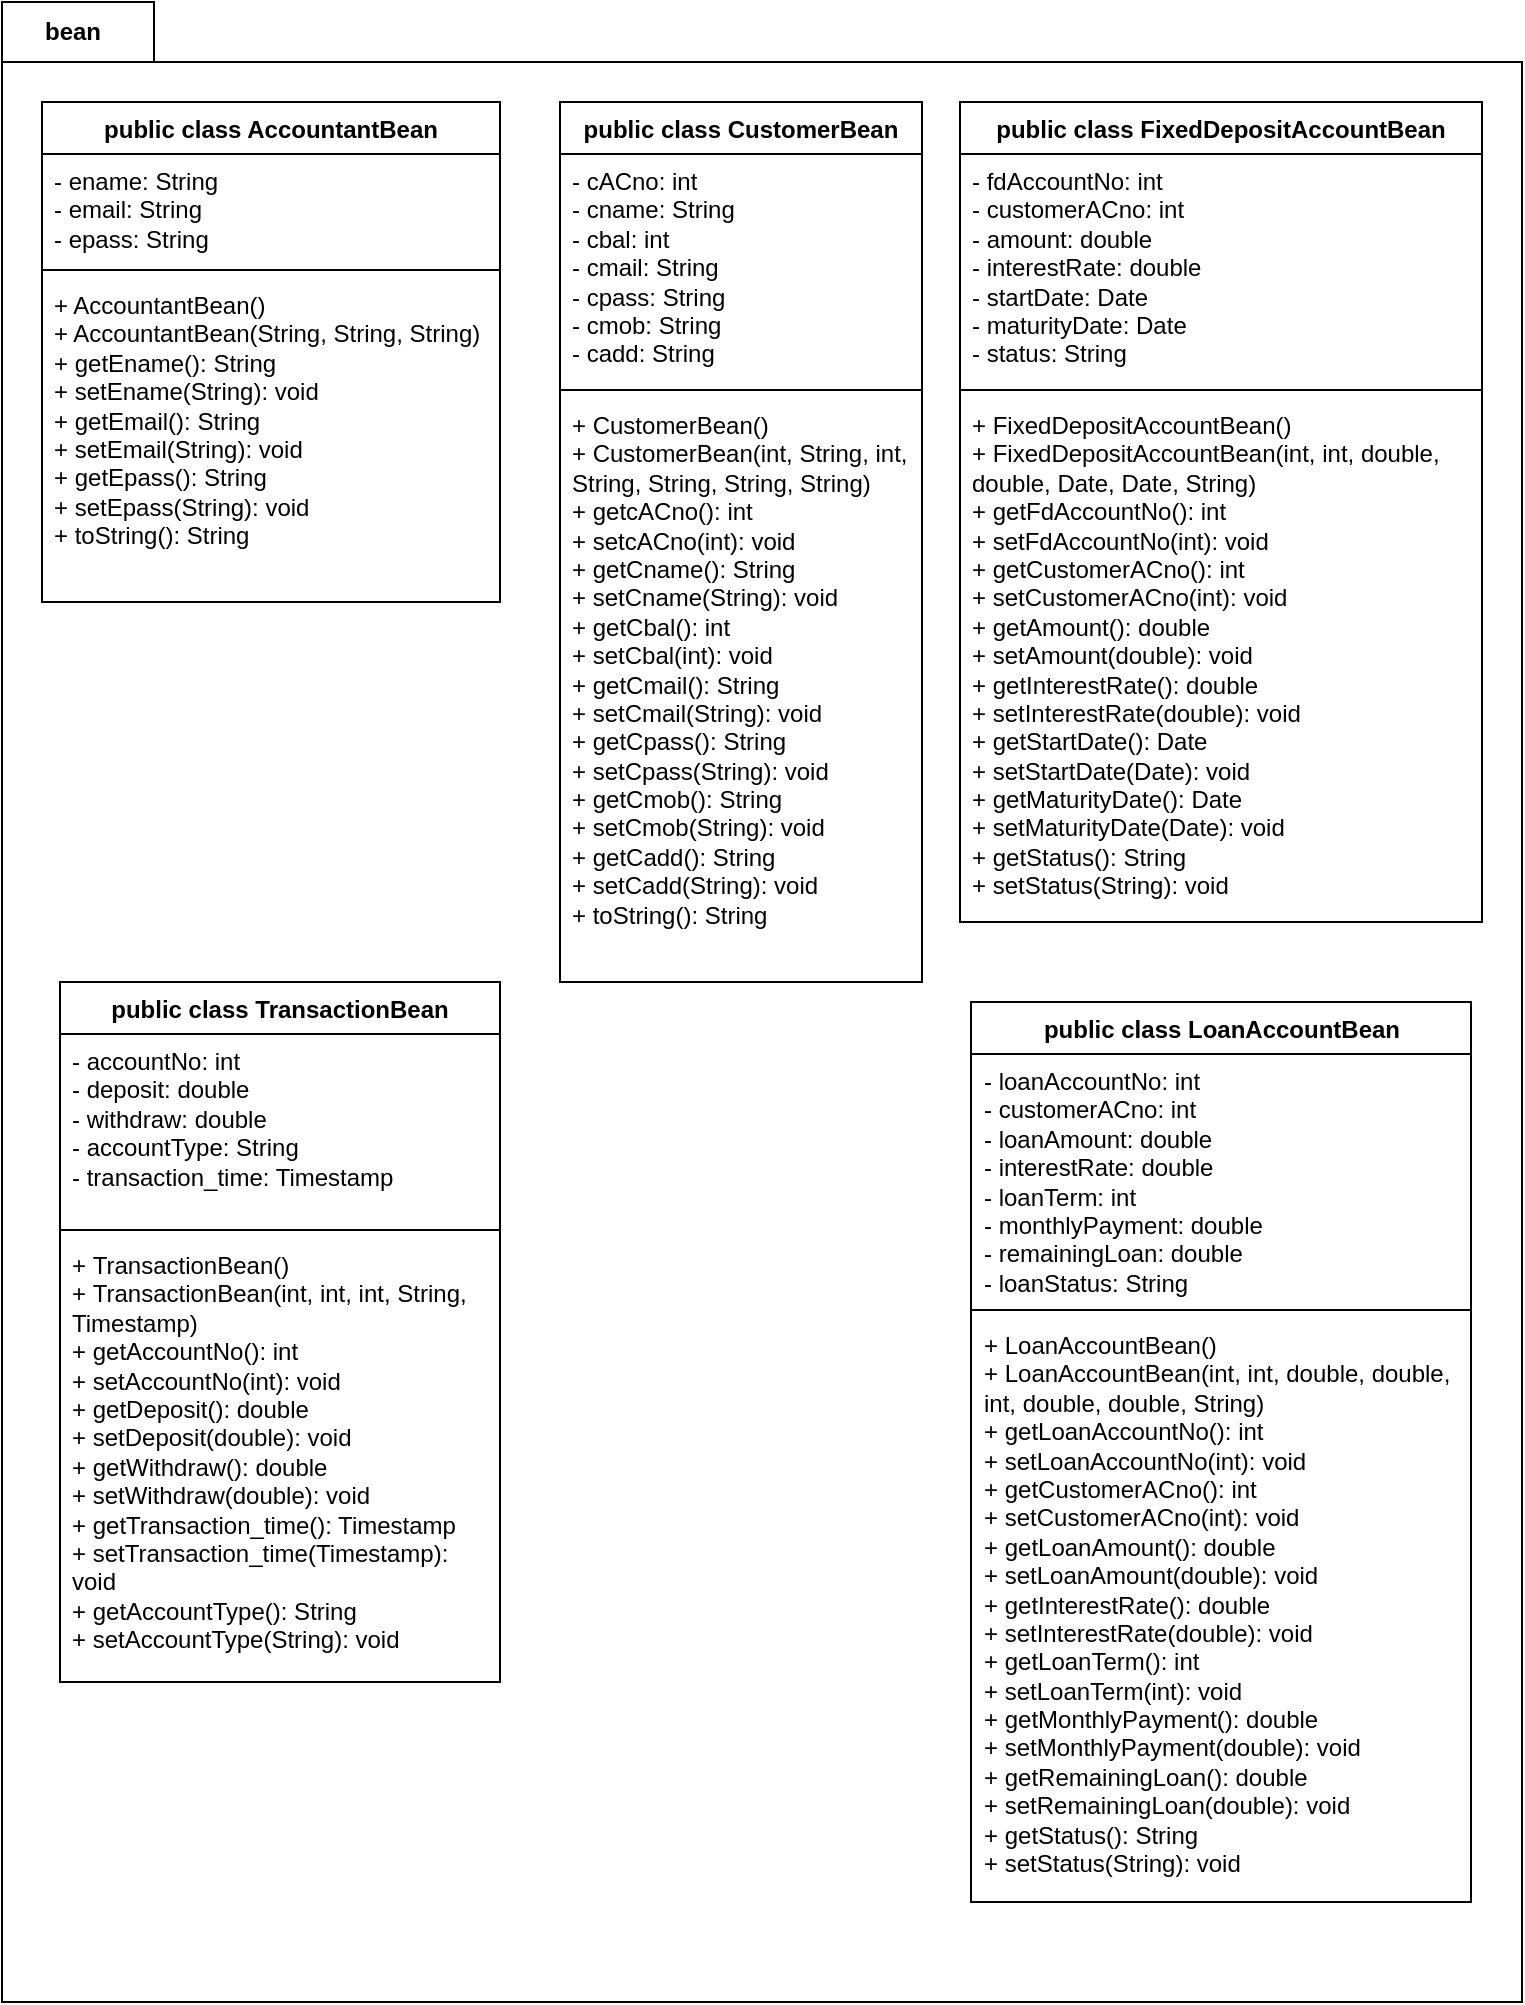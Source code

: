 <mxfile version="24.7.8" pages="5">
  <diagram id="C5RBs43oDa-KdzZeNtuy" name="bean package">
    <mxGraphModel dx="1969" dy="984" grid="1" gridSize="10" guides="1" tooltips="1" connect="1" arrows="1" fold="1" page="1" pageScale="1" pageWidth="827" pageHeight="1169" math="0" shadow="0">
      <root>
        <mxCell id="WIyWlLk6GJQsqaUBKTNV-0" />
        <mxCell id="WIyWlLk6GJQsqaUBKTNV-1" parent="WIyWlLk6GJQsqaUBKTNV-0" />
        <mxCell id="LePeyT_KOqL1H-3vX0gw-8" value="" style="shape=folder;fontStyle=1;spacingTop=10;tabWidth=40;tabHeight=30;tabPosition=left;html=1;whiteSpace=wrap;" vertex="1" parent="WIyWlLk6GJQsqaUBKTNV-1">
          <mxGeometry x="20" y="10" width="760" height="1000" as="geometry" />
        </mxCell>
        <mxCell id="VE_g4JQLb7y7inpaf7CF-4" value="public class AccountantBean" style="swimlane;fontStyle=1;align=center;verticalAlign=top;childLayout=stackLayout;horizontal=1;startSize=26;horizontalStack=0;resizeParent=1;resizeParentMax=0;resizeLast=0;collapsible=1;marginBottom=0;whiteSpace=wrap;html=1;" parent="WIyWlLk6GJQsqaUBKTNV-1" vertex="1">
          <mxGeometry x="40" y="60" width="229" height="250" as="geometry" />
        </mxCell>
        <mxCell id="VE_g4JQLb7y7inpaf7CF-5" value="- ename: String&lt;div&gt;- email: String&lt;/div&gt;&lt;div&gt;- epass: String&lt;/div&gt;" style="text;strokeColor=none;fillColor=none;align=left;verticalAlign=top;spacingLeft=4;spacingRight=4;overflow=hidden;rotatable=0;points=[[0,0.5],[1,0.5]];portConstraint=eastwest;whiteSpace=wrap;html=1;" parent="VE_g4JQLb7y7inpaf7CF-4" vertex="1">
          <mxGeometry y="26" width="229" height="54" as="geometry" />
        </mxCell>
        <mxCell id="VE_g4JQLb7y7inpaf7CF-6" value="" style="line;strokeWidth=1;fillColor=none;align=left;verticalAlign=middle;spacingTop=-1;spacingLeft=3;spacingRight=3;rotatable=0;labelPosition=right;points=[];portConstraint=eastwest;strokeColor=inherit;" parent="VE_g4JQLb7y7inpaf7CF-4" vertex="1">
          <mxGeometry y="80" width="229" height="8" as="geometry" />
        </mxCell>
        <mxCell id="VE_g4JQLb7y7inpaf7CF-7" value="+ AccountantBean()&lt;div&gt;+ AccountantBean(String, String, String)&lt;/div&gt;&lt;div&gt;+ getEname(): String&lt;/div&gt;&lt;div&gt;+ setEname(String): void&lt;/div&gt;&lt;div&gt;+ getEmail(): String&lt;/div&gt;&lt;div&gt;+ setEmail(String): void&lt;/div&gt;&lt;div&gt;+ getEpass(): String&lt;/div&gt;&lt;div&gt;+ setEpass(String): void&lt;/div&gt;&lt;div&gt;+ toString(): String&lt;br&gt;&lt;div&gt;&lt;br&gt;&lt;/div&gt;&lt;/div&gt;" style="text;strokeColor=none;fillColor=none;align=left;verticalAlign=top;spacingLeft=4;spacingRight=4;overflow=hidden;rotatable=0;points=[[0,0.5],[1,0.5]];portConstraint=eastwest;whiteSpace=wrap;html=1;" parent="VE_g4JQLb7y7inpaf7CF-4" vertex="1">
          <mxGeometry y="88" width="229" height="162" as="geometry" />
        </mxCell>
        <mxCell id="xkaRBjKAPeBsIWVN7F3F-0" value="public class CustomerBean" style="swimlane;fontStyle=1;align=center;verticalAlign=top;childLayout=stackLayout;horizontal=1;startSize=26;horizontalStack=0;resizeParent=1;resizeParentMax=0;resizeLast=0;collapsible=1;marginBottom=0;whiteSpace=wrap;html=1;" vertex="1" parent="WIyWlLk6GJQsqaUBKTNV-1">
          <mxGeometry x="299" y="60" width="181" height="440" as="geometry" />
        </mxCell>
        <mxCell id="xkaRBjKAPeBsIWVN7F3F-1" value="- cACno: int&lt;div&gt;- cname: String&lt;/div&gt;&lt;div&gt;- cbal: int&lt;/div&gt;&lt;div&gt;- cmail: String&lt;/div&gt;&lt;div&gt;- cpass: String&lt;/div&gt;&lt;div&gt;- cmob: String&lt;/div&gt;&lt;div&gt;- cadd: String&lt;/div&gt;" style="text;strokeColor=none;fillColor=none;align=left;verticalAlign=top;spacingLeft=4;spacingRight=4;overflow=hidden;rotatable=0;points=[[0,0.5],[1,0.5]];portConstraint=eastwest;whiteSpace=wrap;html=1;" vertex="1" parent="xkaRBjKAPeBsIWVN7F3F-0">
          <mxGeometry y="26" width="181" height="114" as="geometry" />
        </mxCell>
        <mxCell id="xkaRBjKAPeBsIWVN7F3F-2" value="" style="line;strokeWidth=1;fillColor=none;align=left;verticalAlign=middle;spacingTop=-1;spacingLeft=3;spacingRight=3;rotatable=0;labelPosition=right;points=[];portConstraint=eastwest;strokeColor=inherit;" vertex="1" parent="xkaRBjKAPeBsIWVN7F3F-0">
          <mxGeometry y="140" width="181" height="8" as="geometry" />
        </mxCell>
        <mxCell id="xkaRBjKAPeBsIWVN7F3F-3" value="+ CustomerBean()&lt;div&gt;+ CustomerBean(int, String, int, String, String, String, String)&lt;/div&gt;&lt;div&gt;+ getcACno(): int&lt;/div&gt;&lt;div&gt;+ setcACno(int): void&lt;/div&gt;&lt;div&gt;+ getCname(): String&lt;/div&gt;&lt;div&gt;+ setCname(String): void&lt;/div&gt;&lt;div&gt;+ getCbal(): int&lt;/div&gt;&lt;div&gt;+ setCbal(int): void&lt;/div&gt;&lt;div&gt;+ getCmail(): String&lt;/div&gt;&lt;div&gt;+ setCmail(String): void&lt;/div&gt;&lt;div&gt;+ getCpass(): String&lt;/div&gt;&lt;div&gt;+ setCpass(String): void&lt;/div&gt;&lt;div&gt;+ getCmob(): String&lt;/div&gt;&lt;div&gt;+ setCmob(String): void&lt;/div&gt;&lt;div&gt;+ getCadd(): String&lt;/div&gt;&lt;div&gt;+ setCadd(String): void&lt;/div&gt;&lt;div&gt;+ toString(): String&lt;br&gt;&lt;div&gt;&lt;br&gt;&lt;/div&gt;&lt;/div&gt;" style="text;strokeColor=none;fillColor=none;align=left;verticalAlign=top;spacingLeft=4;spacingRight=4;overflow=hidden;rotatable=0;points=[[0,0.5],[1,0.5]];portConstraint=eastwest;whiteSpace=wrap;html=1;" vertex="1" parent="xkaRBjKAPeBsIWVN7F3F-0">
          <mxGeometry y="148" width="181" height="292" as="geometry" />
        </mxCell>
        <mxCell id="xkaRBjKAPeBsIWVN7F3F-4" value="public class FixedDepositAccountBean" style="swimlane;fontStyle=1;align=center;verticalAlign=top;childLayout=stackLayout;horizontal=1;startSize=26;horizontalStack=0;resizeParent=1;resizeParentMax=0;resizeLast=0;collapsible=1;marginBottom=0;whiteSpace=wrap;html=1;" vertex="1" parent="WIyWlLk6GJQsqaUBKTNV-1">
          <mxGeometry x="499" y="60" width="261" height="410" as="geometry" />
        </mxCell>
        <mxCell id="xkaRBjKAPeBsIWVN7F3F-5" value="- fdAccountNo: int&lt;div&gt;- customerACno: int&lt;/div&gt;&lt;div&gt;- amount: double&lt;/div&gt;&lt;div&gt;- interestRate: double&lt;/div&gt;&lt;div&gt;- startDate: Date&lt;/div&gt;&lt;div&gt;- maturityDate: Date&lt;/div&gt;&lt;div&gt;- status: String&lt;/div&gt;" style="text;strokeColor=none;fillColor=none;align=left;verticalAlign=top;spacingLeft=4;spacingRight=4;overflow=hidden;rotatable=0;points=[[0,0.5],[1,0.5]];portConstraint=eastwest;whiteSpace=wrap;html=1;" vertex="1" parent="xkaRBjKAPeBsIWVN7F3F-4">
          <mxGeometry y="26" width="261" height="114" as="geometry" />
        </mxCell>
        <mxCell id="xkaRBjKAPeBsIWVN7F3F-6" value="" style="line;strokeWidth=1;fillColor=none;align=left;verticalAlign=middle;spacingTop=-1;spacingLeft=3;spacingRight=3;rotatable=0;labelPosition=right;points=[];portConstraint=eastwest;strokeColor=inherit;" vertex="1" parent="xkaRBjKAPeBsIWVN7F3F-4">
          <mxGeometry y="140" width="261" height="8" as="geometry" />
        </mxCell>
        <mxCell id="xkaRBjKAPeBsIWVN7F3F-7" value="+&amp;nbsp;&lt;span style=&quot;text-align: center;&quot;&gt;FixedDepositAccountBean&lt;/span&gt;()&lt;div&gt;+&amp;nbsp;&lt;span style=&quot;text-align: center;&quot;&gt;FixedDepositAccountBean&lt;/span&gt;(int, int, double, double, Date, Date, String)&lt;/div&gt;&lt;div&gt;+ getFdAccountNo(): int&lt;/div&gt;&lt;div&gt;+ setFdAccountNo(int): void&lt;/div&gt;&lt;div&gt;+ getCustomerACno(): int&lt;/div&gt;&lt;div&gt;+ setCustomerACno(int): void&lt;/div&gt;&lt;div&gt;+ getAmount(): double&lt;/div&gt;&lt;div&gt;+ setAmount(double): void&lt;/div&gt;&lt;div&gt;+ getInterestRate(): double&lt;/div&gt;&lt;div&gt;+ setInterestRate(double): void&lt;/div&gt;&lt;div&gt;+ getStartDate(): Date&lt;/div&gt;&lt;div&gt;+ setStartDate(Date): void&lt;/div&gt;&lt;div&gt;+ getMaturityDate(): Date&lt;/div&gt;&lt;div&gt;+ setMaturityDate(Date): void&lt;/div&gt;&lt;div&gt;+ getStatus(): String&lt;/div&gt;&lt;div&gt;+ setStatus(String): void&lt;/div&gt;&lt;div&gt;&lt;br&gt;&lt;/div&gt;&lt;div&gt;&lt;br&gt;&lt;/div&gt;&lt;div&gt;&lt;div&gt;&lt;br&gt;&lt;/div&gt;&lt;/div&gt;" style="text;strokeColor=none;fillColor=none;align=left;verticalAlign=top;spacingLeft=4;spacingRight=4;overflow=hidden;rotatable=0;points=[[0,0.5],[1,0.5]];portConstraint=eastwest;whiteSpace=wrap;html=1;" vertex="1" parent="xkaRBjKAPeBsIWVN7F3F-4">
          <mxGeometry y="148" width="261" height="262" as="geometry" />
        </mxCell>
        <mxCell id="LePeyT_KOqL1H-3vX0gw-0" value="public class LoanAccountBean" style="swimlane;fontStyle=1;align=center;verticalAlign=top;childLayout=stackLayout;horizontal=1;startSize=26;horizontalStack=0;resizeParent=1;resizeParentMax=0;resizeLast=0;collapsible=1;marginBottom=0;whiteSpace=wrap;html=1;" vertex="1" parent="WIyWlLk6GJQsqaUBKTNV-1">
          <mxGeometry x="504.5" y="510" width="250" height="450" as="geometry" />
        </mxCell>
        <mxCell id="LePeyT_KOqL1H-3vX0gw-1" value="- loanAccountNo: int&lt;div&gt;- customerACno: int&lt;/div&gt;&lt;div&gt;- loanAmount: double&lt;/div&gt;&lt;div&gt;- interestRate: double&lt;/div&gt;&lt;div&gt;- loanTerm: int&lt;/div&gt;&lt;div&gt;- monthlyPayment: double&lt;/div&gt;&lt;div&gt;- remainingLoan: double&lt;/div&gt;&lt;div&gt;- loanStatus: String&lt;/div&gt;" style="text;strokeColor=none;fillColor=none;align=left;verticalAlign=top;spacingLeft=4;spacingRight=4;overflow=hidden;rotatable=0;points=[[0,0.5],[1,0.5]];portConstraint=eastwest;whiteSpace=wrap;html=1;" vertex="1" parent="LePeyT_KOqL1H-3vX0gw-0">
          <mxGeometry y="26" width="250" height="124" as="geometry" />
        </mxCell>
        <mxCell id="LePeyT_KOqL1H-3vX0gw-2" value="" style="line;strokeWidth=1;fillColor=none;align=left;verticalAlign=middle;spacingTop=-1;spacingLeft=3;spacingRight=3;rotatable=0;labelPosition=right;points=[];portConstraint=eastwest;strokeColor=inherit;" vertex="1" parent="LePeyT_KOqL1H-3vX0gw-0">
          <mxGeometry y="150" width="250" height="8" as="geometry" />
        </mxCell>
        <mxCell id="LePeyT_KOqL1H-3vX0gw-3" value="+&amp;nbsp;&lt;span style=&quot;text-align: center;&quot;&gt;LoanAccountBean&lt;/span&gt;()&lt;div&gt;+&amp;nbsp;&lt;span style=&quot;text-align: center;&quot;&gt;LoanAccountBean&lt;/span&gt;(int, int, double, double, int, double, double, String)&lt;/div&gt;&lt;div&gt;+ getLoanAccountNo(): int&lt;/div&gt;&lt;div&gt;+ setLoanAccountNo(int): void&lt;/div&gt;&lt;div&gt;+ getCustomerACno(): int&lt;/div&gt;&lt;div&gt;+ setCustomerACno(int): void&lt;/div&gt;&lt;div&gt;+ getLoanAmount(): double&lt;/div&gt;&lt;div&gt;+ setLoanAmount(double): void&lt;/div&gt;&lt;div&gt;+ getInterestRate(): double&lt;/div&gt;&lt;div&gt;+ setInterestRate(double): void&lt;/div&gt;&lt;div&gt;+ getLoanTerm(): int&lt;/div&gt;&lt;div&gt;+ setLoanTerm(int): void&lt;/div&gt;&lt;div&gt;+ getMonthlyPayment(): double&lt;/div&gt;&lt;div&gt;+ setMonthlyPayment(double): void&lt;/div&gt;&lt;div&gt;&lt;div&gt;+ getRemainingLoan(): double&lt;/div&gt;&lt;div&gt;+ setRemainingLoan(double): void&lt;/div&gt;&lt;/div&gt;&lt;div&gt;+ getStatus(): String&lt;/div&gt;&lt;div&gt;+ setStatus(String): void&lt;/div&gt;&lt;div&gt;&lt;br&gt;&lt;/div&gt;&lt;div&gt;&lt;br&gt;&lt;/div&gt;&lt;div&gt;&lt;div&gt;&lt;br&gt;&lt;/div&gt;&lt;/div&gt;" style="text;strokeColor=none;fillColor=none;align=left;verticalAlign=top;spacingLeft=4;spacingRight=4;overflow=hidden;rotatable=0;points=[[0,0.5],[1,0.5]];portConstraint=eastwest;whiteSpace=wrap;html=1;" vertex="1" parent="LePeyT_KOqL1H-3vX0gw-0">
          <mxGeometry y="158" width="250" height="292" as="geometry" />
        </mxCell>
        <mxCell id="LePeyT_KOqL1H-3vX0gw-4" value="public class TransactionBean" style="swimlane;fontStyle=1;align=center;verticalAlign=top;childLayout=stackLayout;horizontal=1;startSize=26;horizontalStack=0;resizeParent=1;resizeParentMax=0;resizeLast=0;collapsible=1;marginBottom=0;whiteSpace=wrap;html=1;" vertex="1" parent="WIyWlLk6GJQsqaUBKTNV-1">
          <mxGeometry x="49" y="500" width="220" height="350" as="geometry" />
        </mxCell>
        <mxCell id="LePeyT_KOqL1H-3vX0gw-5" value="- accountNo: int&lt;div&gt;- deposit: double&lt;/div&gt;&lt;div&gt;- withdraw: double&lt;/div&gt;&lt;div&gt;- accountType: String&lt;/div&gt;&lt;div&gt;- transaction_time: Timestamp&lt;/div&gt;" style="text;strokeColor=none;fillColor=none;align=left;verticalAlign=top;spacingLeft=4;spacingRight=4;overflow=hidden;rotatable=0;points=[[0,0.5],[1,0.5]];portConstraint=eastwest;whiteSpace=wrap;html=1;" vertex="1" parent="LePeyT_KOqL1H-3vX0gw-4">
          <mxGeometry y="26" width="220" height="94" as="geometry" />
        </mxCell>
        <mxCell id="LePeyT_KOqL1H-3vX0gw-6" value="" style="line;strokeWidth=1;fillColor=none;align=left;verticalAlign=middle;spacingTop=-1;spacingLeft=3;spacingRight=3;rotatable=0;labelPosition=right;points=[];portConstraint=eastwest;strokeColor=inherit;" vertex="1" parent="LePeyT_KOqL1H-3vX0gw-4">
          <mxGeometry y="120" width="220" height="8" as="geometry" />
        </mxCell>
        <mxCell id="LePeyT_KOqL1H-3vX0gw-7" value="+&amp;nbsp;&lt;span style=&quot;text-align: center;&quot;&gt;TransactionBean&lt;/span&gt;()&lt;div&gt;+&amp;nbsp;&lt;span style=&quot;text-align: center;&quot;&gt;TransactionBean&lt;/span&gt;(int, int, int, String, Timestamp)&lt;/div&gt;&lt;div&gt;+ getAccountNo(): int&lt;/div&gt;&lt;div&gt;+ setAccountNo(int): void&lt;/div&gt;&lt;div&gt;+ getDeposit(): double&lt;/div&gt;&lt;div&gt;+ setDeposit(double): void&lt;/div&gt;&lt;div&gt;+ getWithdraw(): double&lt;/div&gt;&lt;div&gt;+ setWithdraw(double): void&lt;/div&gt;&lt;div&gt;+ getTransaction_time(): Timestamp&lt;/div&gt;&lt;div&gt;+ setTransaction_time(Timestamp): void&lt;/div&gt;&lt;div&gt;+ getAccountType(): String&lt;/div&gt;&lt;div&gt;+ setAccountType(String): void&lt;/div&gt;&lt;div&gt;&lt;br&gt;&lt;/div&gt;&lt;div&gt;&lt;br&gt;&lt;/div&gt;&lt;div&gt;&lt;div&gt;&lt;br&gt;&lt;/div&gt;&lt;/div&gt;" style="text;strokeColor=none;fillColor=none;align=left;verticalAlign=top;spacingLeft=4;spacingRight=4;overflow=hidden;rotatable=0;points=[[0,0.5],[1,0.5]];portConstraint=eastwest;whiteSpace=wrap;html=1;" vertex="1" parent="LePeyT_KOqL1H-3vX0gw-4">
          <mxGeometry y="128" width="220" height="222" as="geometry" />
        </mxCell>
        <mxCell id="LePeyT_KOqL1H-3vX0gw-9" value="bean" style="text;align=center;fontStyle=1;verticalAlign=middle;spacingLeft=3;spacingRight=3;strokeColor=none;rotatable=0;points=[[0,0.5],[1,0.5]];portConstraint=eastwest;html=1;" vertex="1" parent="WIyWlLk6GJQsqaUBKTNV-1">
          <mxGeometry x="20" y="10" width="70" height="30" as="geometry" />
        </mxCell>
      </root>
    </mxGraphModel>
  </diagram>
  <diagram id="4wVr9N2needZRbS5Vj8u" name="exception package">
    <mxGraphModel dx="1434" dy="836" grid="1" gridSize="10" guides="1" tooltips="1" connect="1" arrows="1" fold="1" page="1" pageScale="1" pageWidth="1169" pageHeight="1654" math="0" shadow="0">
      <root>
        <mxCell id="0" />
        <mxCell id="1" parent="0" />
        <mxCell id="e3eoppgYlPEk6AAjOVm--1" value="" style="shape=folder;fontStyle=1;spacingTop=10;tabWidth=70;tabHeight=30;tabPosition=left;html=1;whiteSpace=wrap;" vertex="1" parent="1">
          <mxGeometry x="140" y="50" width="760" height="530" as="geometry" />
        </mxCell>
        <mxCell id="e3eoppgYlPEk6AAjOVm--2" value="public class AccountantException" style="swimlane;fontStyle=1;align=center;verticalAlign=top;childLayout=stackLayout;horizontal=1;startSize=26;horizontalStack=0;resizeParent=1;resizeParentMax=0;resizeLast=0;collapsible=1;marginBottom=0;whiteSpace=wrap;html=1;" vertex="1" parent="1">
          <mxGeometry x="160" y="350" width="220" height="80" as="geometry" />
        </mxCell>
        <mxCell id="e3eoppgYlPEk6AAjOVm--4" value="" style="line;strokeWidth=1;fillColor=none;align=left;verticalAlign=middle;spacingTop=-1;spacingLeft=3;spacingRight=3;rotatable=0;labelPosition=right;points=[];portConstraint=eastwest;strokeColor=inherit;" vertex="1" parent="e3eoppgYlPEk6AAjOVm--2">
          <mxGeometry y="26" width="220" height="8" as="geometry" />
        </mxCell>
        <mxCell id="e3eoppgYlPEk6AAjOVm--5" value="&lt;div&gt;&lt;div&gt;+ AccountantException(String)&lt;/div&gt;&lt;/div&gt;" style="text;strokeColor=none;fillColor=none;align=left;verticalAlign=top;spacingLeft=4;spacingRight=4;overflow=hidden;rotatable=0;points=[[0,0.5],[1,0.5]];portConstraint=eastwest;whiteSpace=wrap;html=1;" vertex="1" parent="e3eoppgYlPEk6AAjOVm--2">
          <mxGeometry y="34" width="220" height="46" as="geometry" />
        </mxCell>
        <mxCell id="e3eoppgYlPEk6AAjOVm--22" value="exception" style="text;align=center;fontStyle=1;verticalAlign=middle;spacingLeft=3;spacingRight=3;strokeColor=none;rotatable=0;points=[[0,0.5],[1,0.5]];portConstraint=eastwest;html=1;" vertex="1" parent="1">
          <mxGeometry x="140" y="50" width="70" height="30" as="geometry" />
        </mxCell>
        <mxCell id="e3eoppgYlPEk6AAjOVm--24" value="public class AccountException" style="swimlane;fontStyle=1;align=center;verticalAlign=top;childLayout=stackLayout;horizontal=1;startSize=26;horizontalStack=0;resizeParent=1;resizeParentMax=0;resizeLast=0;collapsible=1;marginBottom=0;whiteSpace=wrap;html=1;" vertex="1" parent="1">
          <mxGeometry x="410" y="350" width="220" height="80" as="geometry" />
        </mxCell>
        <mxCell id="e3eoppgYlPEk6AAjOVm--25" value="" style="line;strokeWidth=1;fillColor=none;align=left;verticalAlign=middle;spacingTop=-1;spacingLeft=3;spacingRight=3;rotatable=0;labelPosition=right;points=[];portConstraint=eastwest;strokeColor=inherit;" vertex="1" parent="e3eoppgYlPEk6AAjOVm--24">
          <mxGeometry y="26" width="220" height="8" as="geometry" />
        </mxCell>
        <mxCell id="e3eoppgYlPEk6AAjOVm--26" value="&lt;div&gt;&lt;div&gt;+ AccountException(String)&lt;/div&gt;&lt;/div&gt;" style="text;strokeColor=none;fillColor=none;align=left;verticalAlign=top;spacingLeft=4;spacingRight=4;overflow=hidden;rotatable=0;points=[[0,0.5],[1,0.5]];portConstraint=eastwest;whiteSpace=wrap;html=1;" vertex="1" parent="e3eoppgYlPEk6AAjOVm--24">
          <mxGeometry y="34" width="220" height="46" as="geometry" />
        </mxCell>
        <mxCell id="e3eoppgYlPEk6AAjOVm--27" value="public class CustomerException" style="swimlane;fontStyle=1;align=center;verticalAlign=top;childLayout=stackLayout;horizontal=1;startSize=26;horizontalStack=0;resizeParent=1;resizeParentMax=0;resizeLast=0;collapsible=1;marginBottom=0;whiteSpace=wrap;html=1;" vertex="1" parent="1">
          <mxGeometry x="660" y="350" width="220" height="80" as="geometry" />
        </mxCell>
        <mxCell id="e3eoppgYlPEk6AAjOVm--28" value="" style="line;strokeWidth=1;fillColor=none;align=left;verticalAlign=middle;spacingTop=-1;spacingLeft=3;spacingRight=3;rotatable=0;labelPosition=right;points=[];portConstraint=eastwest;strokeColor=inherit;" vertex="1" parent="e3eoppgYlPEk6AAjOVm--27">
          <mxGeometry y="26" width="220" height="8" as="geometry" />
        </mxCell>
        <mxCell id="e3eoppgYlPEk6AAjOVm--29" value="&lt;div&gt;&lt;div&gt;+ CustomerException(String)&lt;/div&gt;&lt;/div&gt;" style="text;strokeColor=none;fillColor=none;align=left;verticalAlign=top;spacingLeft=4;spacingRight=4;overflow=hidden;rotatable=0;points=[[0,0.5],[1,0.5]];portConstraint=eastwest;whiteSpace=wrap;html=1;" vertex="1" parent="e3eoppgYlPEk6AAjOVm--27">
          <mxGeometry y="34" width="220" height="46" as="geometry" />
        </mxCell>
        <mxCell id="e3eoppgYlPEk6AAjOVm--30" value="&lt;b&gt;Exception&lt;/b&gt;" style="html=1;whiteSpace=wrap;" vertex="1" parent="1">
          <mxGeometry x="465" y="230" width="110" height="50" as="geometry" />
        </mxCell>
        <mxCell id="e3eoppgYlPEk6AAjOVm--31" value="" style="endArrow=classic;html=1;rounded=0;exitX=0.5;exitY=0;exitDx=0;exitDy=0;entryX=0.5;entryY=1;entryDx=0;entryDy=0;" edge="1" parent="1" source="e3eoppgYlPEk6AAjOVm--2" target="e3eoppgYlPEk6AAjOVm--30">
          <mxGeometry width="50" height="50" relative="1" as="geometry">
            <mxPoint x="340" y="320" as="sourcePoint" />
            <mxPoint x="390" y="270" as="targetPoint" />
          </mxGeometry>
        </mxCell>
        <mxCell id="e3eoppgYlPEk6AAjOVm--32" value="" style="endArrow=classic;html=1;rounded=0;exitX=0.5;exitY=0;exitDx=0;exitDy=0;entryX=0.5;entryY=1;entryDx=0;entryDy=0;" edge="1" parent="1" source="e3eoppgYlPEk6AAjOVm--24" target="e3eoppgYlPEk6AAjOVm--30">
          <mxGeometry width="50" height="50" relative="1" as="geometry">
            <mxPoint x="330" y="360" as="sourcePoint" />
            <mxPoint x="530" y="290" as="targetPoint" />
          </mxGeometry>
        </mxCell>
        <mxCell id="e3eoppgYlPEk6AAjOVm--33" value="" style="endArrow=classic;html=1;rounded=0;exitX=0.5;exitY=0;exitDx=0;exitDy=0;entryX=0.5;entryY=1;entryDx=0;entryDy=0;" edge="1" parent="1" source="e3eoppgYlPEk6AAjOVm--27" target="e3eoppgYlPEk6AAjOVm--30">
          <mxGeometry width="50" height="50" relative="1" as="geometry">
            <mxPoint x="340" y="370" as="sourcePoint" />
            <mxPoint x="540" y="300" as="targetPoint" />
          </mxGeometry>
        </mxCell>
        <mxCell id="ngrQF5G4FCcceuhmqQUH-1" value="extends" style="text;html=1;align=center;verticalAlign=middle;whiteSpace=wrap;rounded=0;" vertex="1" parent="1">
          <mxGeometry x="360" y="280" width="60" height="30" as="geometry" />
        </mxCell>
        <mxCell id="ngrQF5G4FCcceuhmqQUH-2" value="extends" style="text;html=1;align=center;verticalAlign=middle;whiteSpace=wrap;rounded=0;" vertex="1" parent="1">
          <mxGeometry x="465" y="300" width="60" height="30" as="geometry" />
        </mxCell>
        <mxCell id="ngrQF5G4FCcceuhmqQUH-3" value="extends" style="text;html=1;align=center;verticalAlign=middle;whiteSpace=wrap;rounded=0;" vertex="1" parent="1">
          <mxGeometry x="620" y="280" width="60" height="30" as="geometry" />
        </mxCell>
      </root>
    </mxGraphModel>
  </diagram>
  <diagram id="P0hH4TUm_DPmii95IbHa" name="dao package">
    <mxGraphModel dx="1434" dy="836" grid="1" gridSize="10" guides="1" tooltips="1" connect="1" arrows="1" fold="1" page="1" pageScale="1" pageWidth="1169" pageHeight="1654" math="0" shadow="0">
      <root>
        <mxCell id="0" />
        <mxCell id="1" parent="0" />
        <mxCell id="-PgAD-Z1aca9KGoUK_ub-1" value="" style="shape=folder;fontStyle=1;spacingTop=10;tabWidth=70;tabHeight=30;tabPosition=left;html=1;whiteSpace=wrap;" parent="1" vertex="1">
          <mxGeometry x="40" y="10" width="1100" height="1630" as="geometry" />
        </mxCell>
        <mxCell id="HWpGQV_LoZmxKyiQmTA7-29" value="" style="endArrow=classic;html=1;rounded=0;entryX=0.498;entryY=0.995;entryDx=0;entryDy=0;exitX=0.5;exitY=0;exitDx=0;exitDy=0;dashed=1;entryPerimeter=0;" parent="1" target="wflQyzhc1ZicIBhl_vmo-11" edge="1">
          <mxGeometry width="50" height="50" relative="1" as="geometry">
            <mxPoint x="400" y="497" as="sourcePoint" />
            <mxPoint x="435.0" y="370" as="targetPoint" />
          </mxGeometry>
        </mxCell>
        <mxCell id="HWpGQV_LoZmxKyiQmTA7-30" value="implements" style="text;html=1;align=center;verticalAlign=middle;whiteSpace=wrap;rounded=0;" parent="1" vertex="1">
          <mxGeometry x="410" y="440" width="60" height="30" as="geometry" />
        </mxCell>
        <mxCell id="wflQyzhc1ZicIBhl_vmo-2" value="&lt;i style=&quot;&quot;&gt;public &amp;lt;&amp;lt;Interface&amp;gt;&amp;gt;&amp;nbsp;&lt;/i&gt;&lt;b&gt;CustomerDAO&lt;/b&gt;" style="swimlane;fontStyle=1;align=center;verticalAlign=top;childLayout=stackLayout;horizontal=1;startSize=26;horizontalStack=0;resizeParent=1;resizeParentMax=0;resizeLast=0;collapsible=1;marginBottom=0;whiteSpace=wrap;html=1;" parent="1" vertex="1">
          <mxGeometry x="70" y="970" width="570" height="240" as="geometry" />
        </mxCell>
        <mxCell id="wflQyzhc1ZicIBhl_vmo-4" value="" style="line;strokeWidth=1;fillColor=none;align=left;verticalAlign=middle;spacingTop=-1;spacingLeft=3;spacingRight=3;rotatable=0;labelPosition=right;points=[];portConstraint=eastwest;strokeColor=inherit;" parent="wflQyzhc1ZicIBhl_vmo-2" vertex="1">
          <mxGeometry y="26" width="570" height="8" as="geometry" />
        </mxCell>
        <mxCell id="wflQyzhc1ZicIBhl_vmo-5" value="&lt;p style=&quot;margin: 0px 0px 0px 4px;&quot;&gt;+ LoginCustomer(String username, String password, int accountno) throws CustomerException: CustomerBean&lt;/p&gt;&lt;p style=&quot;margin: 0px 0px 0px 4px;&quot;&gt;+ viewBalance(int cACno) throws CustomerException: double&lt;/p&gt;&lt;p style=&quot;margin: 0px 0px 0px 4px;&quot;&gt;+ Deposit(int cACno, double amount) throws CustomerException: double&lt;/p&gt;&lt;p style=&quot;margin: 0px 0px 0px 4px;&quot;&gt;+ Withdraw(int cACno, double amount) throws CustomerException: double&lt;/p&gt;&lt;p style=&quot;margin: 0px 0px 0px 4px;&quot;&gt;+ Transfer(int cACno, double amount, int cACno2) throws CustomerException: double&lt;/p&gt;&lt;p style=&quot;margin: 0px 0px 0px 4px;&quot;&gt;+ viewTransaction(int cACno) throws CustomerException: List&amp;lt;TransactionBean&amp;gt;&lt;/p&gt;&lt;p style=&quot;margin: 0px 0px 0px 4px;&quot;&gt;+ viewFixedDepositAccounts(int customerACno) throws CustomerException: List&amp;lt;FixedDepositAccountBean&amp;gt;&lt;/p&gt;&lt;p style=&quot;margin: 0px 0px 0px 4px;&quot;&gt;+ viewLoanAccounts(int customerACno) throws CustomerException: List&amp;lt;LoanAccountBean&amp;gt;&lt;/p&gt;&lt;p style=&quot;margin: 0px 0px 0px 4px;&quot;&gt;+ getCustomerForPasswordResetById(String email, int customerId) throws CustomerException: CustomerBean&lt;/p&gt;&lt;p style=&quot;margin: 0px 0px 0px 4px;&quot;&gt;+ updatePasswordById(int customerId, String newPassword) throws CustomerException: void&lt;/p&gt;&lt;div&gt;&lt;br&gt;&lt;/div&gt;" style="text;strokeColor=none;fillColor=none;align=left;verticalAlign=top;spacingLeft=4;spacingRight=4;overflow=hidden;rotatable=0;points=[[0,0.5],[1,0.5]];portConstraint=eastwest;whiteSpace=wrap;html=1;" parent="wflQyzhc1ZicIBhl_vmo-2" vertex="1">
          <mxGeometry y="34" width="570" height="206" as="geometry" />
        </mxCell>
        <mxCell id="wflQyzhc1ZicIBhl_vmo-9" value="&lt;i style=&quot;&quot;&gt;public &amp;lt;&amp;lt;Interface&amp;gt;&amp;gt;&amp;nbsp;&lt;/i&gt;&lt;b&gt;AccountantDAO&lt;/b&gt;" style="swimlane;fontStyle=1;align=center;verticalAlign=top;childLayout=stackLayout;horizontal=1;startSize=26;horizontalStack=0;resizeParent=1;resizeParentMax=0;resizeLast=0;collapsible=1;marginBottom=0;whiteSpace=wrap;html=1;" parent="1" vertex="1">
          <mxGeometry x="70" y="60" width="660" height="360" as="geometry" />
        </mxCell>
        <mxCell id="wflQyzhc1ZicIBhl_vmo-10" value="" style="line;strokeWidth=1;fillColor=none;align=left;verticalAlign=middle;spacingTop=-1;spacingLeft=3;spacingRight=3;rotatable=0;labelPosition=right;points=[];portConstraint=eastwest;strokeColor=inherit;" parent="wflQyzhc1ZicIBhl_vmo-9" vertex="1">
          <mxGeometry y="26" width="660" height="8" as="geometry" />
        </mxCell>
        <mxCell id="wflQyzhc1ZicIBhl_vmo-11" value="&lt;p style=&quot;margin: 0px 0px 0px 4px;&quot;&gt;+ LoginAccountant(String username, String password) throws AccountantException: AccountantBean&lt;/p&gt;&lt;p style=&quot;margin: 0px 0px 0px 4px;&quot;&gt;+ addCustomer(String cname, String cmail, String cpass, String cmob, String cadd, String schoolName) throws CustomerException: int&lt;/p&gt;&lt;p style=&quot;margin: 0px 0px 0px 4px;&quot;&gt;+ addSavingsAccount(double cbal, int cid) throws AccountException: String&lt;/p&gt;&lt;p style=&quot;margin: 0px 0px 0px 4px;&quot;&gt;+ addCurrentAccount(double cbal, int cid, double overdraftFee, double overdraftLimit) throws AccountException: String&lt;/p&gt;&lt;p style=&quot;margin: 0px 0px 0px 4px;&quot;&gt;+ updateCustomer(int cACno, String cadd) throws CustomerException: String&lt;/p&gt;&lt;p style=&quot;margin: 0px 0px 0px 4px;&quot;&gt;+ viewCustomer(String cACno) throws CustomerException: CustomerBean&lt;/p&gt;&lt;p style=&quot;margin: 0px 0px 0px 4px;&quot;&gt;+ getCustomer(String cmail, String cmob) throws CustomerException: int&lt;/p&gt;&lt;p style=&quot;margin: 0px 0px 0px 4px;&quot;&gt;+ viewAllCustomers() throws CustomerException: List&amp;lt;CustomerBean&amp;gt;&lt;/p&gt;&lt;p style=&quot;margin: 0px 0px 0px 4px;&quot;&gt;+ getAccountType(int accountNo) throws CustomerException: String&lt;/p&gt;&lt;p style=&quot;margin: 0px 0px 0px 4px;&quot;&gt;+ deleteAccount(int cACno) throws CustomerException: String&lt;/p&gt;&lt;p style=&quot;margin: 0px 0px 0px 4px;&quot;&gt;+ createFixedDepositAccount(int customerACno, double amount, int tenureInMonths) throws CustomerException: int&lt;/p&gt;&lt;p style=&quot;margin: 0px 0px 0px 4px;&quot;&gt;+ getFixedDepositAccountDetails(int fdAccountNo) throws CustomerException: FixedDepositAccountBean&lt;/p&gt;&lt;p style=&quot;margin: 0px 0px 0px 4px;&quot;&gt;+ getAllFixedDepositAccounts(int customerACno) throws CustomerException: List&amp;lt;FixedDepositAccountBean&amp;gt;&lt;/p&gt;&lt;p style=&quot;margin: 0px 0px 0px 4px;&quot;&gt;+ updateFixedDepositAmount(int fdAccountNo) throws CustomerException: void&lt;/p&gt;&lt;p style=&quot;margin: 0px 0px 0px 4px;&quot;&gt;+ closeFixedDepositAccount(int fdAccountNo) throws CustomerException: boolean&lt;/p&gt;&lt;p style=&quot;margin: 0px 0px 0px 4px;&quot;&gt;+ createLoanAccount(int customerACno, double amount, int tenureInMonths) throws CustomerException: int&lt;/p&gt;&lt;p style=&quot;margin: 0px 0px 0px 4px;&quot;&gt;+ getLoanAccountDetails(int loanAccountNo) throws CustomerException: LoanAccountBean&lt;/p&gt;&lt;p style=&quot;margin: 0px 0px 0px 4px;&quot;&gt;+ getAllLoanAccounts(int customerACno) throws CustomerException: List&amp;lt;LoanAccountBean&amp;gt;&lt;/p&gt;&lt;p style=&quot;margin: 0px 0px 0px 4px;&quot;&gt;+ updateLoanAmount(int loanAccountNo) throws CustomerException: void&lt;/p&gt;&lt;p style=&quot;margin: 0px 0px 0px 4px;&quot;&gt;+ closeLoanAccount(int loanAccountNo, boolean Override) throws CustomerException: boolean&lt;/p&gt;&lt;p style=&quot;margin: 0px 0px 0px 4px;&quot;&gt;+ calculateAndAddSavingsInterest(int accountNo) throws CustomerException: void&lt;/p&gt;&lt;div&gt;&lt;br&gt;&lt;/div&gt;" style="text;strokeColor=none;fillColor=none;align=left;verticalAlign=top;spacingLeft=4;spacingRight=4;overflow=hidden;rotatable=0;points=[[0,0.5],[1,0.5]];portConstraint=eastwest;whiteSpace=wrap;html=1;" parent="wflQyzhc1ZicIBhl_vmo-9" vertex="1">
          <mxGeometry y="34" width="660" height="326" as="geometry" />
        </mxCell>
        <mxCell id="HlNRDMW3JUHujs0JieR5-1" value="&lt;i style=&quot;&quot;&gt;public class&amp;nbsp;&lt;/i&gt;&lt;b&gt;CustomerDAO&lt;/b&gt;" style="swimlane;fontStyle=1;align=center;verticalAlign=top;childLayout=stackLayout;horizontal=1;startSize=26;horizontalStack=0;resizeParent=1;resizeParentMax=0;resizeLast=0;collapsible=1;marginBottom=0;whiteSpace=wrap;html=1;" parent="1" vertex="1">
          <mxGeometry x="70" y="1310" width="570" height="260" as="geometry" />
        </mxCell>
        <mxCell id="HlNRDMW3JUHujs0JieR5-2" value="" style="line;strokeWidth=1;fillColor=none;align=left;verticalAlign=middle;spacingTop=-1;spacingLeft=3;spacingRight=3;rotatable=0;labelPosition=right;points=[];portConstraint=eastwest;strokeColor=inherit;" parent="HlNRDMW3JUHujs0JieR5-1" vertex="1">
          <mxGeometry y="26" width="570" height="8" as="geometry" />
        </mxCell>
        <mxCell id="HlNRDMW3JUHujs0JieR5-3" value="&lt;p style=&quot;margin: 0px 0px 0px 4px;&quot;&gt;+ LoginCustomer(String username, String password, int accountno) throws CustomerException: CustomerBean&lt;/p&gt;&lt;p style=&quot;margin: 0px 0px 0px 4px;&quot;&gt;+ viewBalance(int cACno) throws CustomerException: double&lt;/p&gt;&lt;p style=&quot;margin: 0px 0px 0px 4px;&quot;&gt;+ Deposit(int cACno, double amount) throws CustomerException: double&lt;/p&gt;&lt;p style=&quot;margin: 0px 0px 0px 4px;&quot;&gt;+ Withdraw(int cACno, double amount) throws CustomerException: double&lt;/p&gt;&lt;p style=&quot;margin: 0px 0px 0px 4px;&quot;&gt;+ Transfer(int fromAccount, double amount, int toAccount) throws CustomerException: double&lt;/p&gt;&lt;p style=&quot;margin: 0px 0px 0px 4px;&quot;&gt;- checkAccount(int cACno): boolean&lt;/p&gt;&lt;p style=&quot;margin: 0px 0px 0px 4px;&quot;&gt;+ viewTransaction(int cACno) throws CustomerException: List&amp;lt;TransactionBean&amp;gt;&lt;/p&gt;&lt;p style=&quot;margin: 0px 0px 0px 4px;&quot;&gt;+ viewFixedDepositAccounts(int customerACno) throws CustomerException: List&amp;lt;FixedDepositAccountBean&amp;gt;&lt;/p&gt;&lt;p style=&quot;margin: 0px 0px 0px 4px;&quot;&gt;+ viewLoanAccounts(int customerACno) throws CustomerException: List&amp;lt;LoanAccountBean&amp;gt;&lt;/p&gt;&lt;p style=&quot;margin: 0px 0px 0px 4px;&quot;&gt;+ getCustomerForPasswordResetById(String email, int customerId) throws CustomerException: CustomerBean&lt;/p&gt;&lt;p style=&quot;margin: 0px 0px 0px 4px;&quot;&gt;+ updatePasswordById(int customerId, String newPassword) throws CustomerException: void&lt;/p&gt;&lt;div&gt;&lt;br&gt;&lt;/div&gt;" style="text;strokeColor=none;fillColor=none;align=left;verticalAlign=top;spacingLeft=4;spacingRight=4;overflow=hidden;rotatable=0;points=[[0,0.5],[1,0.5]];portConstraint=eastwest;whiteSpace=wrap;html=1;" parent="HlNRDMW3JUHujs0JieR5-1" vertex="1">
          <mxGeometry y="34" width="570" height="226" as="geometry" />
        </mxCell>
        <mxCell id="HlNRDMW3JUHujs0JieR5-5" value="" style="endArrow=classic;html=1;rounded=0;entryX=0.5;entryY=1;entryDx=0;entryDy=0;entryPerimeter=0;exitX=0.5;exitY=0;exitDx=0;exitDy=0;dashed=1;" parent="1" source="HlNRDMW3JUHujs0JieR5-1" target="wflQyzhc1ZicIBhl_vmo-5" edge="1">
          <mxGeometry width="50" height="50" relative="1" as="geometry">
            <mxPoint x="390" y="1170" as="sourcePoint" />
            <mxPoint x="440" y="1120" as="targetPoint" />
          </mxGeometry>
        </mxCell>
        <mxCell id="HlNRDMW3JUHujs0JieR5-6" value="implements" style="text;html=1;align=center;verticalAlign=middle;whiteSpace=wrap;rounded=0;" parent="1" vertex="1">
          <mxGeometry x="370" y="1250" width="60" height="30" as="geometry" />
        </mxCell>
        <mxCell id="-PgAD-Z1aca9KGoUK_ub-2" value="dao" style="text;align=center;fontStyle=1;verticalAlign=middle;spacingLeft=3;spacingRight=3;strokeColor=none;rotatable=0;points=[[0,0.5],[1,0.5]];portConstraint=eastwest;html=1;" parent="1" vertex="1">
          <mxGeometry x="50" y="12" width="80" height="26" as="geometry" />
        </mxCell>
        <mxCell id="eDl_L3D1KsYsg60KqDf5-1" value="&lt;i style=&quot;&quot;&gt;public &amp;lt;&amp;lt;Interface&amp;gt;&amp;gt;&amp;nbsp;&lt;/i&gt;&lt;b&gt;InterestCalculator&lt;/b&gt;" style="swimlane;fontStyle=1;align=center;verticalAlign=top;childLayout=stackLayout;horizontal=1;startSize=26;horizontalStack=0;resizeParent=1;resizeParentMax=0;resizeLast=0;collapsible=1;marginBottom=0;whiteSpace=wrap;html=1;" vertex="1" parent="1">
          <mxGeometry x="760" y="60" width="360" height="70" as="geometry" />
        </mxCell>
        <mxCell id="eDl_L3D1KsYsg60KqDf5-2" value="" style="line;strokeWidth=1;fillColor=none;align=left;verticalAlign=middle;spacingTop=-1;spacingLeft=3;spacingRight=3;rotatable=0;labelPosition=right;points=[];portConstraint=eastwest;strokeColor=inherit;" vertex="1" parent="eDl_L3D1KsYsg60KqDf5-1">
          <mxGeometry y="26" width="360" height="8" as="geometry" />
        </mxCell>
        <mxCell id="eDl_L3D1KsYsg60KqDf5-3" value="&lt;p style=&quot;margin: 0px 0px 0px 4px;&quot;&gt;~ calculateInterest(double principal, int timeInMonths): double&lt;/p&gt;" style="text;strokeColor=none;fillColor=none;align=left;verticalAlign=top;spacingLeft=4;spacingRight=4;overflow=hidden;rotatable=0;points=[[0,0.5],[1,0.5]];portConstraint=eastwest;whiteSpace=wrap;html=1;" vertex="1" parent="eDl_L3D1KsYsg60KqDf5-1">
          <mxGeometry y="34" width="360" height="36" as="geometry" />
        </mxCell>
        <mxCell id="eDl_L3D1KsYsg60KqDf5-4" value="" style="endArrow=classic;html=1;rounded=0;entryX=0.497;entryY=0.917;entryDx=0;entryDy=0;dashed=1;entryPerimeter=0;exitX=0.5;exitY=0;exitDx=0;exitDy=0;" edge="1" parent="1" source="eDl_L3D1KsYsg60KqDf5-6" target="eDl_L3D1KsYsg60KqDf5-3">
          <mxGeometry width="50" height="50" relative="1" as="geometry">
            <mxPoint x="939" y="200" as="sourcePoint" />
            <mxPoint x="939.5" y="150" as="targetPoint" />
          </mxGeometry>
        </mxCell>
        <mxCell id="eDl_L3D1KsYsg60KqDf5-5" value="implements" style="text;html=1;align=center;verticalAlign=middle;whiteSpace=wrap;rounded=0;" vertex="1" parent="1">
          <mxGeometry x="805" y="150" width="60" height="30" as="geometry" />
        </mxCell>
        <mxCell id="eDl_L3D1KsYsg60KqDf5-6" value="&lt;i style=&quot;&quot;&gt;public class&amp;nbsp;&lt;/i&gt;LoanInterestCalculator" style="swimlane;fontStyle=1;align=center;verticalAlign=top;childLayout=stackLayout;horizontal=1;startSize=40;horizontalStack=0;resizeParent=1;resizeParentMax=0;resizeLast=0;collapsible=1;marginBottom=0;whiteSpace=wrap;html=1;" vertex="1" parent="1">
          <mxGeometry x="950" y="210" width="170" height="110" as="geometry" />
        </mxCell>
        <mxCell id="eDl_L3D1KsYsg60KqDf5-7" value="" style="line;strokeWidth=1;fillColor=none;align=left;verticalAlign=middle;spacingTop=-1;spacingLeft=3;spacingRight=3;rotatable=0;labelPosition=right;points=[];portConstraint=eastwest;strokeColor=inherit;" vertex="1" parent="eDl_L3D1KsYsg60KqDf5-6">
          <mxGeometry y="40" width="170" height="8" as="geometry" />
        </mxCell>
        <mxCell id="eDl_L3D1KsYsg60KqDf5-8" value="&lt;p style=&quot;margin: 0px 0px 0px 4px;&quot;&gt;+ calculateInterest(double principal, int timeInMonths): double&lt;/p&gt;" style="text;strokeColor=none;fillColor=none;align=left;verticalAlign=top;spacingLeft=4;spacingRight=4;overflow=hidden;rotatable=0;points=[[0,0.5],[1,0.5]];portConstraint=eastwest;whiteSpace=wrap;html=1;" vertex="1" parent="eDl_L3D1KsYsg60KqDf5-6">
          <mxGeometry y="48" width="170" height="62" as="geometry" />
        </mxCell>
        <mxCell id="eDl_L3D1KsYsg60KqDf5-9" value="&lt;i style=&quot;&quot;&gt;public class&amp;nbsp;&lt;/i&gt;FixedDepositInterestCalculator" style="swimlane;fontStyle=1;align=center;verticalAlign=top;childLayout=stackLayout;horizontal=1;startSize=40;horizontalStack=0;resizeParent=1;resizeParentMax=0;resizeLast=0;collapsible=1;marginBottom=0;whiteSpace=wrap;html=1;" vertex="1" parent="1">
          <mxGeometry x="832.5" y="400" width="215" height="110" as="geometry" />
        </mxCell>
        <mxCell id="eDl_L3D1KsYsg60KqDf5-10" value="" style="line;strokeWidth=1;fillColor=none;align=left;verticalAlign=middle;spacingTop=-1;spacingLeft=3;spacingRight=3;rotatable=0;labelPosition=right;points=[];portConstraint=eastwest;strokeColor=inherit;" vertex="1" parent="eDl_L3D1KsYsg60KqDf5-9">
          <mxGeometry y="40" width="215" height="8" as="geometry" />
        </mxCell>
        <mxCell id="eDl_L3D1KsYsg60KqDf5-11" value="&lt;p style=&quot;margin: 0px 0px 0px 4px;&quot;&gt;+ calculateInterest(double principal, int timeInMonths): double&lt;/p&gt;" style="text;strokeColor=none;fillColor=none;align=left;verticalAlign=top;spacingLeft=4;spacingRight=4;overflow=hidden;rotatable=0;points=[[0,0.5],[1,0.5]];portConstraint=eastwest;whiteSpace=wrap;html=1;" vertex="1" parent="eDl_L3D1KsYsg60KqDf5-9">
          <mxGeometry y="48" width="215" height="62" as="geometry" />
        </mxCell>
        <mxCell id="eDl_L3D1KsYsg60KqDf5-12" value="" style="endArrow=classic;html=1;rounded=0;entryX=0.497;entryY=1;entryDx=0;entryDy=0;dashed=1;entryPerimeter=0;exitX=0.5;exitY=0;exitDx=0;exitDy=0;" edge="1" parent="1" source="eDl_L3D1KsYsg60KqDf5-9" target="eDl_L3D1KsYsg60KqDf5-3">
          <mxGeometry width="50" height="50" relative="1" as="geometry">
            <mxPoint x="845" y="210" as="sourcePoint" />
            <mxPoint x="949" y="137" as="targetPoint" />
          </mxGeometry>
        </mxCell>
        <mxCell id="eDl_L3D1KsYsg60KqDf5-13" value="implements" style="text;html=1;align=center;verticalAlign=middle;whiteSpace=wrap;rounded=0;" vertex="1" parent="1">
          <mxGeometry x="950" y="340" width="60" height="30" as="geometry" />
        </mxCell>
        <mxCell id="eDl_L3D1KsYsg60KqDf5-14" value="&lt;i style=&quot;&quot;&gt;public class&amp;nbsp;&lt;/i&gt;SavingsInterestCalculator" style="swimlane;fontStyle=1;align=center;verticalAlign=top;childLayout=stackLayout;horizontal=1;startSize=40;horizontalStack=0;resizeParent=1;resizeParentMax=0;resizeLast=0;collapsible=1;marginBottom=0;whiteSpace=wrap;html=1;" vertex="1" parent="1">
          <mxGeometry x="740" y="190" width="190" height="110" as="geometry" />
        </mxCell>
        <mxCell id="eDl_L3D1KsYsg60KqDf5-15" value="" style="line;strokeWidth=1;fillColor=none;align=left;verticalAlign=middle;spacingTop=-1;spacingLeft=3;spacingRight=3;rotatable=0;labelPosition=right;points=[];portConstraint=eastwest;strokeColor=inherit;" vertex="1" parent="eDl_L3D1KsYsg60KqDf5-14">
          <mxGeometry y="40" width="190" height="8" as="geometry" />
        </mxCell>
        <mxCell id="eDl_L3D1KsYsg60KqDf5-16" value="&lt;p style=&quot;margin: 0px 0px 0px 4px;&quot;&gt;+ calculateInterest(double principal, int timeInMonths): double&lt;/p&gt;" style="text;strokeColor=none;fillColor=none;align=left;verticalAlign=top;spacingLeft=4;spacingRight=4;overflow=hidden;rotatable=0;points=[[0,0.5],[1,0.5]];portConstraint=eastwest;whiteSpace=wrap;html=1;" vertex="1" parent="eDl_L3D1KsYsg60KqDf5-14">
          <mxGeometry y="48" width="190" height="62" as="geometry" />
        </mxCell>
        <mxCell id="eDl_L3D1KsYsg60KqDf5-17" value="" style="endArrow=classic;html=1;rounded=0;dashed=1;exitX=0.5;exitY=0;exitDx=0;exitDy=0;" edge="1" parent="1" source="eDl_L3D1KsYsg60KqDf5-14">
          <mxGeometry width="50" height="50" relative="1" as="geometry">
            <mxPoint x="845" y="210" as="sourcePoint" />
            <mxPoint x="940" y="130" as="targetPoint" />
          </mxGeometry>
        </mxCell>
        <mxCell id="eDl_L3D1KsYsg60KqDf5-18" value="implements" style="text;html=1;align=center;verticalAlign=middle;whiteSpace=wrap;rounded=0;" vertex="1" parent="1">
          <mxGeometry x="1005" y="150" width="60" height="30" as="geometry" />
        </mxCell>
        <mxCell id="dByVEIu7ADJiwRbQk1YN-1" value="&lt;i&gt;public class&amp;nbsp;&lt;/i&gt;&lt;b&gt;AccountantDAOImpl&lt;/b&gt;" style="swimlane;fontStyle=1;align=center;verticalAlign=top;childLayout=stackLayout;horizontal=1;startSize=26;horizontalStack=0;resizeParent=1;resizeParentMax=0;resizeLast=0;collapsible=1;marginBottom=0;whiteSpace=wrap;html=1;" vertex="1" parent="1">
          <mxGeometry x="70" y="500" width="660" height="420" as="geometry" />
        </mxCell>
        <mxCell id="dByVEIu7ADJiwRbQk1YN-2" value="&lt;div&gt;- interestCalculators: Map&amp;lt;String, InterestCalculator&amp;gt;&lt;/div&gt;&lt;div&gt;&lt;br&gt;&lt;/div&gt;" style="text;strokeColor=none;fillColor=none;align=left;verticalAlign=top;spacingLeft=4;spacingRight=4;overflow=hidden;rotatable=0;points=[[0,0.5],[1,0.5]];portConstraint=eastwest;whiteSpace=wrap;html=1;" vertex="1" parent="dByVEIu7ADJiwRbQk1YN-1">
          <mxGeometry y="26" width="660" height="26" as="geometry" />
        </mxCell>
        <mxCell id="dByVEIu7ADJiwRbQk1YN-3" value="" style="line;strokeWidth=1;fillColor=none;align=left;verticalAlign=middle;spacingTop=-1;spacingLeft=3;spacingRight=3;rotatable=0;labelPosition=right;points=[];portConstraint=eastwest;strokeColor=inherit;" vertex="1" parent="dByVEIu7ADJiwRbQk1YN-1">
          <mxGeometry y="52" width="660" height="8" as="geometry" />
        </mxCell>
        <mxCell id="dByVEIu7ADJiwRbQk1YN-4" value="&lt;div&gt;+ AccountantDAOimpl()&lt;/div&gt;&lt;div&gt;- calculateInterest(String accountType, double principal, int timeInMonths): double&lt;/div&gt;&lt;div&gt;+ LoginAccountant(String username, String password) throws AccountantException: AccountantBean&lt;/div&gt;&lt;div&gt;+ addCustomer(String cname, String cmail, String cpass, String cmob, String cadd, String schoolName) throws CustomerException: int&lt;/div&gt;&lt;div&gt;+ addSavingsAccount(double cbal, int cid) throws AccountException: String&lt;/div&gt;&lt;div&gt;+ addCurrentAccount(double cbal, int cid, double overdraftFee, double overdraftLimit) throws AccountException: String&lt;/div&gt;&lt;div&gt;+ updateCustomer(int cACno, String cadd) throws CustomerException: String&lt;/div&gt;&lt;div&gt;+ deleteAccount(int cACno) throws CustomerException: String&lt;/div&gt;&lt;div&gt;+ viewCustomer(String cACno) throws CustomerException: CustomerBean&lt;/div&gt;&lt;div&gt;+ viewAllCustomers() throws CustomerException: List&amp;lt;CustomerBean&amp;gt;&lt;/div&gt;&lt;div&gt;+ getAccountType(int accountNo) throws CustomerException: String&lt;/div&gt;&lt;div&gt;+ getCustomer(String cmail, String cmob) throws CustomerException: int&lt;/div&gt;&lt;div&gt;+ createFixedDepositAccount(int customerACno, double amount, int tenureInMonths) throws CustomerException: int&lt;/div&gt;&lt;div&gt;+ getFixedDepositAccountDetails(int fdAccountNo) throws CustomerException: FixedDepositAccountBean&lt;/div&gt;&lt;div&gt;+ getAllFixedDepositAccounts(int customerACno) throws CustomerException: List&amp;lt;FixedDepositAccountBean&amp;gt;&lt;/div&gt;&lt;div&gt;+ updateFixedDepositAmount(int fdAccountNo) throws CustomerException: void&lt;/div&gt;&lt;div&gt;+ closeFixedDepositAccount(int fdAccountNo) throws CustomerException: boolean&lt;/div&gt;&lt;div&gt;+ createLoanAccount(int customerACno, double amount, int tenureInMonths) throws CustomerException: int&lt;/div&gt;&lt;div&gt;+ getLoanAccountDetails(int loanAccountId) throws CustomerException: LoanAccountBean&lt;/div&gt;&lt;div&gt;+ getAllLoanAccounts(int customerACno) throws CustomerException: List&amp;lt;LoanAccountBean&amp;gt;&lt;/div&gt;&lt;div&gt;+ updateLoanAmount(int loanAccountId) throws CustomerException: void&lt;/div&gt;&lt;div&gt;+ closeLoanAccount(int loanAccountId, boolean override) throws CustomerException: boolean&lt;/div&gt;&lt;div&gt;+ calculateAndAddSavingsInterest(int accountNo) throws CustomerException: void&lt;/div&gt;" style="text;strokeColor=none;fillColor=none;align=left;verticalAlign=top;spacingLeft=4;spacingRight=4;overflow=hidden;rotatable=0;points=[[0,0.5],[1,0.5]];portConstraint=eastwest;whiteSpace=wrap;html=1;" vertex="1" parent="dByVEIu7ADJiwRbQk1YN-1">
          <mxGeometry y="60" width="660" height="360" as="geometry" />
        </mxCell>
      </root>
    </mxGraphModel>
  </diagram>
  <diagram id="Of_Alx-cwYJDANssPi2J" name="mainwork package">
    <mxGraphModel dx="1434" dy="836" grid="1" gridSize="10" guides="1" tooltips="1" connect="1" arrows="1" fold="1" page="1" pageScale="1" pageWidth="1169" pageHeight="1654" math="0" shadow="0">
      <root>
        <mxCell id="0" />
        <mxCell id="1" parent="0" />
        <mxCell id="Ot0PnRHDDLdPa_NLp8OG-1" value="" style="shape=folder;fontStyle=1;spacingTop=10;tabWidth=70;tabHeight=30;tabPosition=left;html=1;whiteSpace=wrap;" parent="1" vertex="1">
          <mxGeometry x="40" y="10" width="1010" height="1490" as="geometry" />
        </mxCell>
        <mxCell id="Ot0PnRHDDLdPa_NLp8OG-2" value="mainwork" style="text;align=center;fontStyle=1;verticalAlign=middle;spacingLeft=3;spacingRight=3;strokeColor=none;rotatable=0;points=[[0,0.5],[1,0.5]];portConstraint=eastwest;html=1;" parent="1" vertex="1">
          <mxGeometry x="40" y="10" width="100" height="26" as="geometry" />
        </mxCell>
        <mxCell id="Ot0PnRHDDLdPa_NLp8OG-3" value="MainGUI_Desktop" style="swimlane;fontStyle=1;align=center;verticalAlign=top;childLayout=stackLayout;horizontal=1;startSize=26;horizontalStack=0;resizeParent=1;resizeParentMax=0;resizeLast=0;collapsible=1;marginBottom=0;whiteSpace=wrap;html=1;" parent="1" vertex="1">
          <mxGeometry x="195" y="190" width="700" height="730" as="geometry" />
        </mxCell>
        <mxCell id="Ot0PnRHDDLdPa_NLp8OG-4" value="&lt;div&gt;- mainPanel: JPanel&lt;/div&gt;&lt;div&gt;- contentPanel: JPanel&lt;/div&gt;&lt;div&gt;- cardLayout: CardLayout&lt;/div&gt;&lt;div&gt;- accountantDAO: AccountantDAO&lt;/div&gt;&lt;div&gt;- customerDAO: CustomerDAO&lt;/div&gt;&lt;div&gt;- customerUsernameField: JTextField&lt;/div&gt;&lt;div&gt;- customerAccountField: JTextField&amp;nbsp;&lt;/div&gt;&lt;div&gt;- accountantUsernameField: JTextField&lt;/div&gt;&lt;div&gt;- customerPasswordField: JPasswordField&lt;/div&gt;&lt;div&gt;- accountantPasswordField: JPasswordField&lt;/div&gt;&lt;div&gt;&lt;u&gt;- STANDARD_FONT: Font {final}&lt;/u&gt;&lt;/div&gt;&lt;div&gt;&lt;u&gt;- LOGIN_BUTTON_COLOR: Color {final}&lt;/u&gt;&lt;/div&gt;" style="text;strokeColor=none;fillColor=none;align=left;verticalAlign=top;spacingLeft=4;spacingRight=4;overflow=hidden;rotatable=0;points=[[0,0.5],[1,0.5]];portConstraint=eastwest;whiteSpace=wrap;html=1;" parent="Ot0PnRHDDLdPa_NLp8OG-3" vertex="1">
          <mxGeometry y="26" width="700" height="184" as="geometry" />
        </mxCell>
        <mxCell id="Ot0PnRHDDLdPa_NLp8OG-5" value="" style="line;strokeWidth=1;fillColor=none;align=left;verticalAlign=middle;spacingTop=-1;spacingLeft=3;spacingRight=3;rotatable=0;labelPosition=right;points=[];portConstraint=eastwest;strokeColor=inherit;" parent="Ot0PnRHDDLdPa_NLp8OG-3" vertex="1">
          <mxGeometry y="210" width="700" height="8" as="geometry" />
        </mxCell>
        <mxCell id="Ot0PnRHDDLdPa_NLp8OG-6" value="&lt;div&gt;+ MainGUI_Desktop()&lt;/div&gt;&lt;div&gt;&lt;div&gt;- updateAllAccountTypes(): void&lt;/div&gt;&lt;div&gt;- updateAllFixedDepositAccounts(): void&lt;/div&gt;&lt;div&gt;- updateAllSavingsAccounts(): void&lt;/div&gt;&lt;div&gt;- updateAllLoanAccounts(): void&lt;/div&gt;&lt;div&gt;- clearInputFields(): void&lt;/div&gt;&lt;div&gt;- createMenuPanel(): JPanel&lt;/div&gt;&lt;div&gt;- createAccountantPanel(): JPanel&lt;/div&gt;&lt;div&gt;- createCustomerPanel(): JPanel&lt;/div&gt;&lt;div&gt;- handleForgotPassword(): void&lt;/div&gt;&lt;div&gt;- loginAccountant(): void&lt;/div&gt;&lt;div&gt;- loginCustomer(): void&lt;/div&gt;&lt;div&gt;- showAccountantOperations(): void&lt;/div&gt;&lt;div&gt;- showCustomerOperations(int accountNo): void&lt;/div&gt;&lt;div&gt;- showFixedDepositOperations(): void&lt;/div&gt;&lt;div&gt;- showLoanOperations(): void&lt;/div&gt;&lt;div&gt;- handleFixedDepositOperation(String operation): void&lt;/div&gt;&lt;div&gt;- handleLoanOperation(String operation): void&lt;/div&gt;&lt;div&gt;- createFixedDeposit(): void&lt;/div&gt;&lt;div&gt;- viewFixedDeposits(): void&lt;/div&gt;&lt;div&gt;- viewFixedDepositDetails(): void&lt;/div&gt;&lt;div&gt;- closeFixedDeposit(): void&lt;/div&gt;&lt;div&gt;- viewCustomerFixedDepositAccounts(int accountNo): void&lt;/div&gt;&lt;div&gt;- viewCustomerLoanAccounts(int accountNo): void&lt;/div&gt;&lt;div&gt;- createNewLoan(): void&lt;/div&gt;&lt;div&gt;- viewAllLoans(): void&lt;/div&gt;&lt;div&gt;- viewLoanDetails(): void&lt;/div&gt;&lt;div&gt;- updateLoanPayment(): void&lt;/div&gt;&lt;div&gt;- closeLoan(): void&lt;/div&gt;&lt;div&gt;- handleAccountantOperation(String operation): void&lt;/div&gt;&lt;div&gt;- handleCustomerOperation(String operation, int accountNo): void&lt;/div&gt;&lt;/div&gt;&lt;div&gt;&lt;u&gt;+ main(args: String[]): void&lt;/u&gt;&lt;/div&gt;&lt;div&gt;&lt;br&gt;&lt;/div&gt;" style="text;strokeColor=none;fillColor=none;align=left;verticalAlign=top;spacingLeft=4;spacingRight=4;overflow=hidden;rotatable=0;points=[[0,0.5],[1,0.5]];portConstraint=eastwest;whiteSpace=wrap;html=1;" parent="Ot0PnRHDDLdPa_NLp8OG-3" vertex="1">
          <mxGeometry y="218" width="700" height="512" as="geometry" />
        </mxCell>
        <mxCell id="Ot0PnRHDDLdPa_NLp8OG-7" value="&lt;b&gt;JFrame&lt;/b&gt;" style="html=1;whiteSpace=wrap;" parent="1" vertex="1">
          <mxGeometry x="490" y="80" width="110" height="50" as="geometry" />
        </mxCell>
        <mxCell id="KI7K4Dj7iQQ0BZBSeTbj-2" value="" style="endArrow=classic;html=1;rounded=0;entryX=0.5;entryY=1;entryDx=0;entryDy=0;exitX=0.5;exitY=0;exitDx=0;exitDy=0;" parent="1" source="Ot0PnRHDDLdPa_NLp8OG-3" target="Ot0PnRHDDLdPa_NLp8OG-7" edge="1">
          <mxGeometry width="50" height="50" relative="1" as="geometry">
            <mxPoint x="480" y="200" as="sourcePoint" />
            <mxPoint x="530" y="150" as="targetPoint" />
          </mxGeometry>
        </mxCell>
        <mxCell id="KI7K4Dj7iQQ0BZBSeTbj-3" value="extends" style="text;html=1;align=center;verticalAlign=middle;whiteSpace=wrap;rounded=0;" parent="1" vertex="1">
          <mxGeometry x="555" y="150" width="60" height="30" as="geometry" />
        </mxCell>
        <mxCell id="KI7K4Dj7iQQ0BZBSeTbj-4" value="Create_Accountants" style="swimlane;fontStyle=1;align=center;verticalAlign=top;childLayout=stackLayout;horizontal=1;startSize=26;horizontalStack=0;resizeParent=1;resizeParentMax=0;resizeLast=0;collapsible=1;marginBottom=0;whiteSpace=wrap;html=1;" parent="1" vertex="1">
          <mxGeometry x="315" y="1030" width="460" height="140" as="geometry" />
        </mxCell>
        <mxCell id="KI7K4Dj7iQQ0BZBSeTbj-5" value="&lt;div&gt;&lt;u&gt;+ DB_URL: String {final} = &quot;jdbc:mysql://localhost:3306/bank&quot;&lt;/u&gt;&lt;/div&gt;&lt;div&gt;&lt;u&gt;+ USER: String {final} = &quot;root&quot;&lt;/u&gt;&lt;/div&gt;&lt;div&gt;&lt;u&gt;+ PASS: String {final} = &quot;root&quot;&lt;/u&gt;&lt;/div&gt;&lt;div&gt;&lt;br&gt;&lt;/div&gt;" style="text;strokeColor=none;fillColor=none;align=left;verticalAlign=top;spacingLeft=4;spacingRight=4;overflow=hidden;rotatable=0;points=[[0,0.5],[1,0.5]];portConstraint=eastwest;whiteSpace=wrap;html=1;" parent="KI7K4Dj7iQQ0BZBSeTbj-4" vertex="1">
          <mxGeometry y="26" width="460" height="64" as="geometry" />
        </mxCell>
        <mxCell id="KI7K4Dj7iQQ0BZBSeTbj-6" value="" style="line;strokeWidth=1;fillColor=none;align=left;verticalAlign=middle;spacingTop=-1;spacingLeft=3;spacingRight=3;rotatable=0;labelPosition=right;points=[];portConstraint=eastwest;strokeColor=inherit;" parent="KI7K4Dj7iQQ0BZBSeTbj-4" vertex="1">
          <mxGeometry y="90" width="460" height="8" as="geometry" />
        </mxCell>
        <mxCell id="KI7K4Dj7iQQ0BZBSeTbj-7" value="&lt;div&gt;&lt;u&gt;+ main(args: String[]): void&lt;/u&gt;&lt;/div&gt;&lt;div&gt;&lt;br&gt;&lt;/div&gt;" style="text;strokeColor=none;fillColor=none;align=left;verticalAlign=top;spacingLeft=4;spacingRight=4;overflow=hidden;rotatable=0;points=[[0,0.5],[1,0.5]];portConstraint=eastwest;whiteSpace=wrap;html=1;" parent="KI7K4Dj7iQQ0BZBSeTbj-4" vertex="1">
          <mxGeometry y="98" width="460" height="42" as="geometry" />
        </mxCell>
        <mxCell id="KI7K4Dj7iQQ0BZBSeTbj-8" value="Create_DB" style="swimlane;fontStyle=1;align=center;verticalAlign=top;childLayout=stackLayout;horizontal=1;startSize=26;horizontalStack=0;resizeParent=1;resizeParentMax=0;resizeLast=0;collapsible=1;marginBottom=0;whiteSpace=wrap;html=1;" parent="1" vertex="1">
          <mxGeometry x="315" y="1230" width="460" height="140" as="geometry" />
        </mxCell>
        <mxCell id="KI7K4Dj7iQQ0BZBSeTbj-9" value="&lt;div&gt;&lt;u&gt;+ DB_URL: String {final} = &quot;jdbc:mysql://localhost:3306/bank&quot;&lt;/u&gt;&lt;/div&gt;&lt;div&gt;&lt;u&gt;+ USER: String {final} = &quot;root&quot;&lt;/u&gt;&lt;/div&gt;&lt;div&gt;&lt;u&gt;+ PASS: String {final} = &quot;root&quot;&lt;/u&gt;&lt;/div&gt;&lt;div&gt;&lt;br&gt;&lt;/div&gt;" style="text;strokeColor=none;fillColor=none;align=left;verticalAlign=top;spacingLeft=4;spacingRight=4;overflow=hidden;rotatable=0;points=[[0,0.5],[1,0.5]];portConstraint=eastwest;whiteSpace=wrap;html=1;" parent="KI7K4Dj7iQQ0BZBSeTbj-8" vertex="1">
          <mxGeometry y="26" width="460" height="64" as="geometry" />
        </mxCell>
        <mxCell id="KI7K4Dj7iQQ0BZBSeTbj-10" value="" style="line;strokeWidth=1;fillColor=none;align=left;verticalAlign=middle;spacingTop=-1;spacingLeft=3;spacingRight=3;rotatable=0;labelPosition=right;points=[];portConstraint=eastwest;strokeColor=inherit;" parent="KI7K4Dj7iQQ0BZBSeTbj-8" vertex="1">
          <mxGeometry y="90" width="460" height="8" as="geometry" />
        </mxCell>
        <mxCell id="KI7K4Dj7iQQ0BZBSeTbj-11" value="&lt;div&gt;&lt;u&gt;+ main(args: String[]): void&lt;/u&gt;&lt;/div&gt;&lt;div&gt;&lt;br&gt;&lt;/div&gt;" style="text;strokeColor=none;fillColor=none;align=left;verticalAlign=top;spacingLeft=4;spacingRight=4;overflow=hidden;rotatable=0;points=[[0,0.5],[1,0.5]];portConstraint=eastwest;whiteSpace=wrap;html=1;" parent="KI7K4Dj7iQQ0BZBSeTbj-8" vertex="1">
          <mxGeometry y="98" width="460" height="42" as="geometry" />
        </mxCell>
      </root>
    </mxGraphModel>
  </diagram>
  <diagram id="82bfgEpaf29_NQhsiK2Y" name="utility package">
    <mxGraphModel dx="1434" dy="836" grid="1" gridSize="10" guides="1" tooltips="1" connect="1" arrows="1" fold="1" page="1" pageScale="1" pageWidth="1169" pageHeight="1654" math="0" shadow="0">
      <root>
        <mxCell id="0" />
        <mxCell id="1" parent="0" />
        <mxCell id="kq9Et4gf3_hYoOEVeQOe-1" value="" style="shape=folder;fontStyle=1;spacingTop=10;tabWidth=70;tabHeight=30;tabPosition=left;html=1;whiteSpace=wrap;" vertex="1" parent="1">
          <mxGeometry x="70" y="30" width="770" height="540" as="geometry" />
        </mxCell>
        <mxCell id="kq9Et4gf3_hYoOEVeQOe-2" value="utility" style="text;align=center;fontStyle=1;verticalAlign=middle;spacingLeft=3;spacingRight=3;strokeColor=none;rotatable=0;points=[[0,0.5],[1,0.5]];portConstraint=eastwest;html=1;" vertex="1" parent="1">
          <mxGeometry x="70" y="30" width="80" height="26" as="geometry" />
        </mxCell>
        <mxCell id="kq9Et4gf3_hYoOEVeQOe-3" value="DBUtil" style="swimlane;fontStyle=1;align=center;verticalAlign=top;childLayout=stackLayout;horizontal=1;startSize=26;horizontalStack=0;resizeParent=1;resizeParentMax=0;resizeLast=0;collapsible=1;marginBottom=0;whiteSpace=wrap;html=1;" vertex="1" parent="1">
          <mxGeometry x="150" y="130" width="170" height="100" as="geometry" />
        </mxCell>
        <mxCell id="kq9Et4gf3_hYoOEVeQOe-5" value="" style="line;strokeWidth=1;fillColor=none;align=left;verticalAlign=middle;spacingTop=-1;spacingLeft=3;spacingRight=3;rotatable=0;labelPosition=right;points=[];portConstraint=eastwest;strokeColor=inherit;" vertex="1" parent="kq9Et4gf3_hYoOEVeQOe-3">
          <mxGeometry y="26" width="170" height="8" as="geometry" />
        </mxCell>
        <mxCell id="kq9Et4gf3_hYoOEVeQOe-6" value="+&amp;nbsp;&lt;span style=&quot;background-color: initial;&quot;&gt;provideConnection(): Connection (static)&lt;/span&gt;&lt;br&gt;&lt;span style=&quot;color: rgba(0, 0, 0, 0); font-family: monospace; font-size: 0px; text-wrap: nowrap;&quot;&gt;%3CmxGraphModel%3E%3Croot%3E%3CmxCell%20id%3D%220%22%2F%3E%3CmxCell%20id%3D%221%22%20parent%3D%220%22%2F%3E%3CmxCell%20id%3D%222%22%20value%3D%22%22%20style%3D%22shape%3Dfolder%3BfontStyle%3D1%3BspacingTop%3D10%3BtabWidth%3D70%3BtabHeight%3D30%3BtabPosition%3Dleft%3Bhtml%3D1%3BwhiteSpace%3Dwrap%3B%22%20vertex%3D%221%22%20parent%3D%221%22%3E%3CmxGeometry%20x%3D%2240%22%20y%3D%2210%22%20width%3D%221010%22%20height%3D%221490%22%20as%3D%22geometry%22%2F%3E%3C%2FmxCell%3E%3C%2Froot%3E%3C%2FmxGraphModel%3E&lt;/span&gt;" style="text;strokeColor=none;fillColor=none;align=left;verticalAlign=top;spacingLeft=4;spacingRight=4;overflow=hidden;rotatable=0;points=[[0,0.5],[1,0.5]];portConstraint=eastwest;whiteSpace=wrap;html=1;" vertex="1" parent="kq9Et4gf3_hYoOEVeQOe-3">
          <mxGeometry y="34" width="170" height="66" as="geometry" />
        </mxCell>
      </root>
    </mxGraphModel>
  </diagram>
</mxfile>
